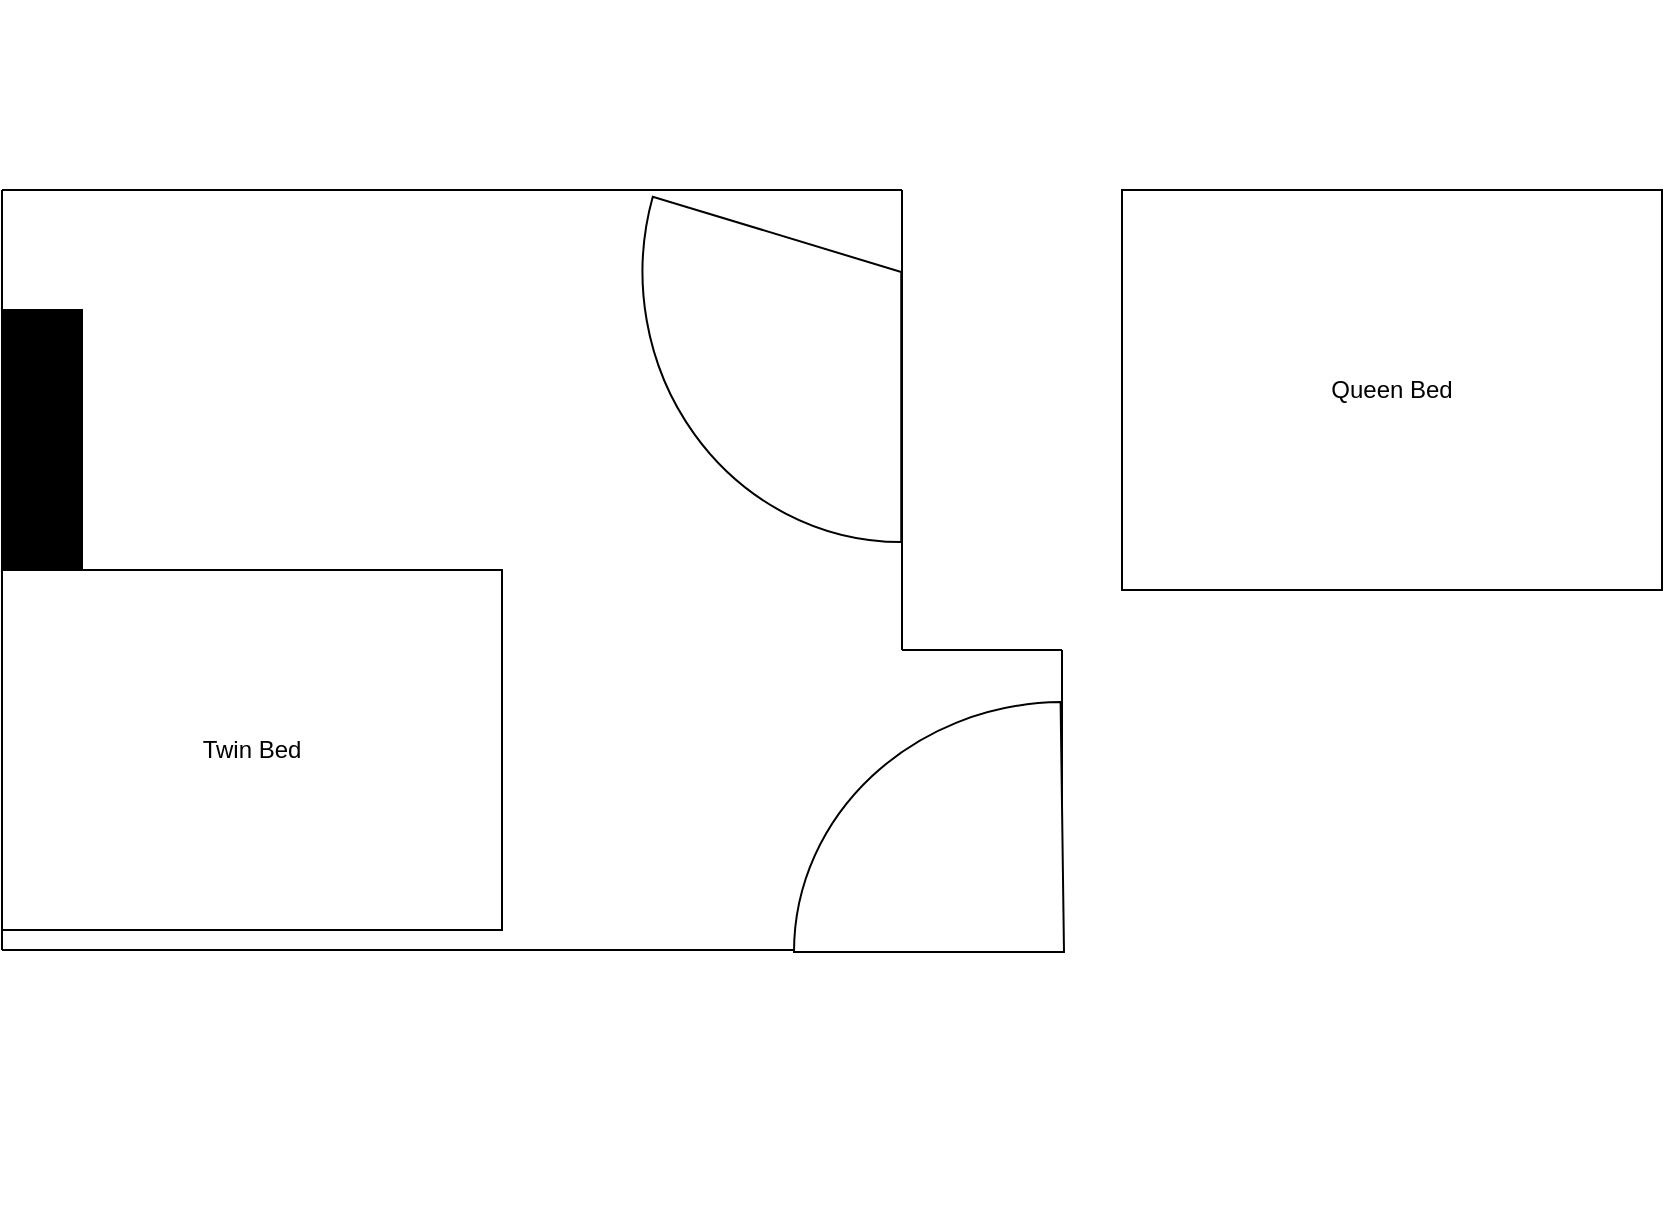 <mxfile version="14.1.8" type="github">
  <diagram id="zATuuDOJOqqnnb39xHUV" name="Page-1">
    <mxGraphModel dx="942" dy="514" grid="1" gridSize="10" guides="1" tooltips="1" connect="1" arrows="1" fold="1" page="1" pageScale="1" pageWidth="850" pageHeight="1100" math="0" shadow="0">
      <root>
        <mxCell id="0" />
        <mxCell id="1" parent="0" />
        <mxCell id="6efq2Bgy2WIAbKUM5Qk9-1" value="" style="endArrow=none;html=1;" edge="1" parent="1">
          <mxGeometry width="50" height="50" relative="1" as="geometry">
            <mxPoint x="160" y="160" as="sourcePoint" />
            <mxPoint x="610" y="160" as="targetPoint" />
          </mxGeometry>
        </mxCell>
        <mxCell id="6efq2Bgy2WIAbKUM5Qk9-2" value="" style="endArrow=none;html=1;" edge="1" parent="1">
          <mxGeometry width="50" height="50" relative="1" as="geometry">
            <mxPoint x="160" y="540" as="sourcePoint" />
            <mxPoint x="160" y="160" as="targetPoint" />
          </mxGeometry>
        </mxCell>
        <mxCell id="6efq2Bgy2WIAbKUM5Qk9-3" value="" style="endArrow=none;html=1;" edge="1" parent="1">
          <mxGeometry width="50" height="50" relative="1" as="geometry">
            <mxPoint x="690" y="540" as="sourcePoint" />
            <mxPoint x="690" y="390" as="targetPoint" />
          </mxGeometry>
        </mxCell>
        <mxCell id="6efq2Bgy2WIAbKUM5Qk9-4" value="" style="endArrow=none;html=1;" edge="1" parent="1">
          <mxGeometry width="50" height="50" relative="1" as="geometry">
            <mxPoint x="160" y="540" as="sourcePoint" />
            <mxPoint x="690" y="540" as="targetPoint" />
          </mxGeometry>
        </mxCell>
        <mxCell id="6efq2Bgy2WIAbKUM5Qk9-5" value="" style="endArrow=none;html=1;" edge="1" parent="1">
          <mxGeometry width="50" height="50" relative="1" as="geometry">
            <mxPoint x="610" y="390" as="sourcePoint" />
            <mxPoint x="690" y="390" as="targetPoint" />
          </mxGeometry>
        </mxCell>
        <mxCell id="6efq2Bgy2WIAbKUM5Qk9-6" value="" style="endArrow=none;html=1;" edge="1" parent="1">
          <mxGeometry width="50" height="50" relative="1" as="geometry">
            <mxPoint x="610" y="390" as="sourcePoint" />
            <mxPoint x="610" y="160" as="targetPoint" />
          </mxGeometry>
        </mxCell>
        <mxCell id="6efq2Bgy2WIAbKUM5Qk9-9" value="" style="rounded=0;whiteSpace=wrap;html=1;fillColor=#000000;" vertex="1" parent="1">
          <mxGeometry x="160" y="220" width="40" height="130" as="geometry" />
        </mxCell>
        <mxCell id="6efq2Bgy2WIAbKUM5Qk9-10" value="Queen Bed" style="rounded=0;whiteSpace=wrap;html=1;fillColor=#FFFFFF;" vertex="1" parent="1">
          <mxGeometry x="720" y="160" width="270" height="200" as="geometry" />
        </mxCell>
        <mxCell id="6efq2Bgy2WIAbKUM5Qk9-11" value="Twin Bed" style="rounded=0;whiteSpace=wrap;html=1;fillColor=#FFFFFF;" vertex="1" parent="1">
          <mxGeometry x="160" y="350" width="250" height="180" as="geometry" />
        </mxCell>
        <mxCell id="6efq2Bgy2WIAbKUM5Qk9-12" value="" style="verticalLabelPosition=bottom;verticalAlign=top;html=1;shape=mxgraph.basic.pie;startAngle=0.75;endAngle=0.998;fillColor=#FFFFFF;" vertex="1" parent="1">
          <mxGeometry x="556" y="416" width="270" height="250" as="geometry" />
        </mxCell>
        <mxCell id="6efq2Bgy2WIAbKUM5Qk9-13" value="" style="verticalLabelPosition=bottom;verticalAlign=top;html=1;shape=mxgraph.basic.pie;startAngle=0.75;endAngle=0.045;fillColor=#FFFFFF;rotation=-90;" vertex="1" parent="1">
          <mxGeometry x="474.63" y="71.63" width="270" height="258.75" as="geometry" />
        </mxCell>
      </root>
    </mxGraphModel>
  </diagram>
</mxfile>
